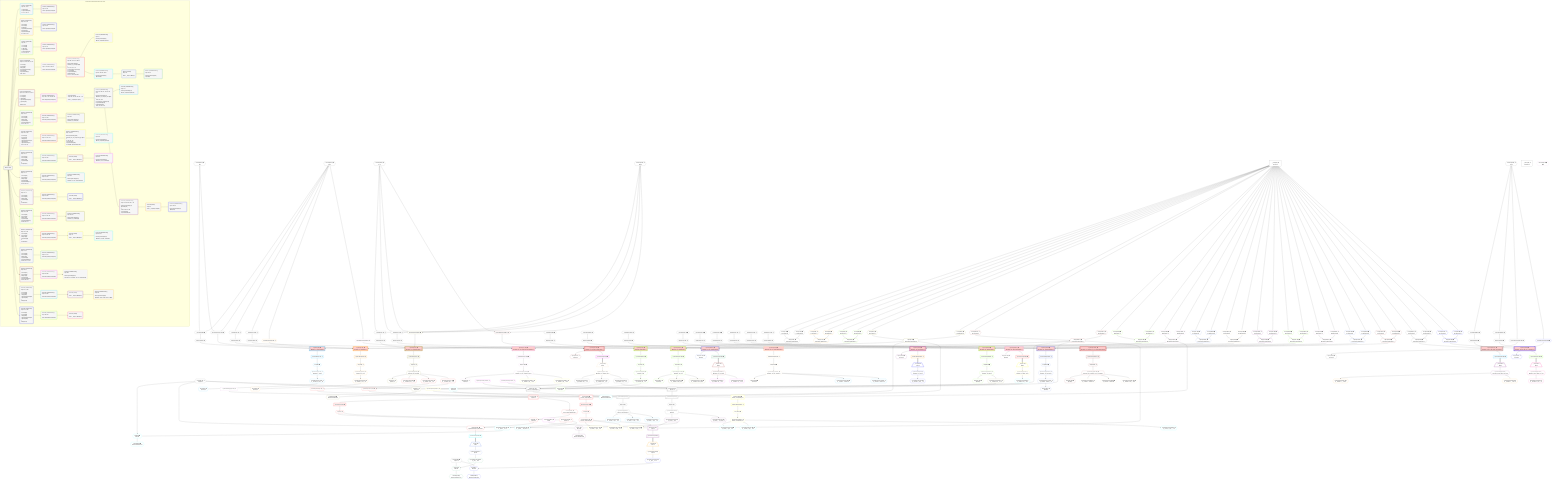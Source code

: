 %%{init: {'themeVariables': { 'fontSize': '12px'}}}%%
graph TD
    classDef path fill:#eee,stroke:#000,color:#000
    classDef plan fill:#fff,stroke-width:1px,color:#000
    classDef itemplan fill:#fff,stroke-width:2px,color:#000
    classDef unbatchedplan fill:#dff,stroke-width:1px,color:#000
    classDef sideeffectplan fill:#fcc,stroke-width:2px,color:#000
    classDef bucket fill:#f6f6f6,color:#000,stroke-width:2px,text-align:left


    %% plan dependencies
    __InputObject6{{"__InputObject[6∈0] ➊"}}:::plan
    Constant321{{"Constant[321∈0] ➊<br />ᐸ10ᐳ"}}:::plan
    Constant322{{"Constant[322∈0] ➊<br />ᐸ5ᐳ"}}:::plan
    Constant321 & Constant322 --> __InputObject6
    __InputObject47{{"__InputObject[47∈0] ➊"}}:::plan
    Constant323{{"Constant[323∈0] ➊<br />ᐸ1ᐳ"}}:::plan
    Constant324{{"Constant[324∈0] ➊<br />ᐸ'test'ᐳ"}}:::plan
    Constant323 & Constant324 --> __InputObject47
    __InputObject102{{"__InputObject[102∈0] ➊"}}:::plan
    Constant323 & Constant324 --> __InputObject102
    Object13{{"Object[13∈0] ➊<br />ᐸ{pgSettings,withPgClient}ᐳ"}}:::plan
    Access11{{"Access[11∈0] ➊<br />ᐸ2.pgSettingsᐳ"}}:::plan
    Access12{{"Access[12∈0] ➊<br />ᐸ2.withPgClientᐳ"}}:::plan
    Access11 & Access12 --> Object13
    PgFromExpression14{{"PgFromExpression[14∈0] ➊"}}:::plan
    Constant321 & Constant322 --> PgFromExpression14
    __InputObject21{{"__InputObject[21∈0] ➊"}}:::plan
    Constant321 --> __InputObject21
    __InputObject168{{"__InputObject[168∈0] ➊"}}:::plan
    Constant321 --> __InputObject168
    __InputObject288{{"__InputObject[288∈0] ➊"}}:::plan
    Constant325{{"Constant[325∈0] ➊<br />ᐸ20ᐳ"}}:::plan
    Constant325 --> __InputObject288
    __InputObject303{{"__InputObject[303∈0] ➊"}}:::plan
    Constant325 --> __InputObject303
    __Value2["__Value[2∈0] ➊<br />ᐸcontextᐳ"]:::plan
    __Value2 --> Access11
    __Value2 --> Access12
    ApplyInput20{{"ApplyInput[20∈0] ➊"}}:::plan
    __InputObject6 --> ApplyInput20
    ApplyInput34{{"ApplyInput[34∈0] ➊"}}:::plan
    __InputObject21 --> ApplyInput34
    __InputObject35{{"__InputObject[35∈0] ➊"}}:::plan
    ApplyInput46{{"ApplyInput[46∈0] ➊"}}:::plan
    __InputObject35 --> ApplyInput46
    ApplyInput60{{"ApplyInput[60∈0] ➊"}}:::plan
    __InputObject47 --> ApplyInput60
    ApplyInput111{{"ApplyInput[111∈0] ➊"}}:::plan
    __InputObject102 --> ApplyInput111
    __InputObject156{{"__InputObject[156∈0] ➊"}}:::plan
    ApplyInput165{{"ApplyInput[165∈0] ➊"}}:::plan
    __InputObject156 --> ApplyInput165
    ApplyInput180{{"ApplyInput[180∈0] ➊"}}:::plan
    __InputObject168 --> ApplyInput180
    __InputObject194{{"__InputObject[194∈0] ➊"}}:::plan
    ApplyInput201{{"ApplyInput[201∈0] ➊"}}:::plan
    __InputObject194 --> ApplyInput201
    __InputObject207{{"__InputObject[207∈0] ➊"}}:::plan
    ApplyInput217{{"ApplyInput[217∈0] ➊"}}:::plan
    __InputObject207 --> ApplyInput217
    __InputObject220{{"__InputObject[220∈0] ➊"}}:::plan
    ApplyInput227{{"ApplyInput[227∈0] ➊"}}:::plan
    __InputObject220 --> ApplyInput227
    __InputObject232{{"__InputObject[232∈0] ➊"}}:::plan
    ApplyInput242{{"ApplyInput[242∈0] ➊"}}:::plan
    __InputObject232 --> ApplyInput242
    __InputObject247{{"__InputObject[247∈0] ➊"}}:::plan
    ApplyInput254{{"ApplyInput[254∈0] ➊"}}:::plan
    __InputObject247 --> ApplyInput254
    __InputObject262{{"__InputObject[262∈0] ➊"}}:::plan
    ApplyInput273{{"ApplyInput[273∈0] ➊"}}:::plan
    __InputObject262 --> ApplyInput273
    __InputObject274{{"__InputObject[274∈0] ➊"}}:::plan
    ApplyInput284{{"ApplyInput[284∈0] ➊"}}:::plan
    __InputObject274 --> ApplyInput284
    ApplyInput297{{"ApplyInput[297∈0] ➊"}}:::plan
    __InputObject288 --> ApplyInput297
    ApplyInput312{{"ApplyInput[312∈0] ➊"}}:::plan
    __InputObject303 --> ApplyInput312
    __Value4["__Value[4∈0] ➊<br />ᐸrootValueᐳ"]:::plan
    Constant81{{"Constant[81∈0] ➊<br />ᐸ'people'ᐳ"}}:::plan
    Constant98{{"Constant[98∈0] ➊<br />ᐸ'posts'ᐳ"}}:::plan
    PgSelect10[["PgSelect[10∈1] ➊<br />ᐸmutation_in_inout(mutation)ᐳ"]]:::sideeffectplan
    Object13 & PgFromExpression14 & ApplyInput20 --> PgSelect10
    First15{{"First[15∈1] ➊"}}:::plan
    PgSelectRows16[["PgSelectRows[16∈1] ➊"]]:::plan
    PgSelectRows16 --> First15
    PgSelect10 --> PgSelectRows16
    PgSelectSingle17{{"PgSelectSingle[17∈1] ➊<br />ᐸmutation_in_inoutᐳ"}}:::plan
    First15 --> PgSelectSingle17
    PgClassExpression18{{"PgClassExpression[18∈1] ➊<br />ᐸ__mutation_in_inout__.vᐳ"}}:::plan
    PgSelectSingle17 --> PgClassExpression18
    Object19{{"Object[19∈1] ➊<br />ᐸ{result}ᐳ"}}:::plan
    PgClassExpression18 --> Object19
    PgSelect24[["PgSelect[24∈3] ➊<br />ᐸmutation_in_out(mutation)ᐳ"]]:::sideeffectplan
    Object27{{"Object[27∈3] ➊<br />ᐸ{pgSettings,withPgClient}ᐳ"}}:::plan
    PgFromExpression28{{"PgFromExpression[28∈3] ➊"}}:::plan
    Object27 & PgFromExpression28 & ApplyInput34 --> PgSelect24
    Access25{{"Access[25∈3] ➊<br />ᐸ2.pgSettingsᐳ"}}:::plan
    Access26{{"Access[26∈3] ➊<br />ᐸ2.withPgClientᐳ"}}:::plan
    Access25 & Access26 --> Object27
    __Value2 --> Access25
    __Value2 --> Access26
    Constant321 --> PgFromExpression28
    First29{{"First[29∈3] ➊"}}:::plan
    PgSelectRows30[["PgSelectRows[30∈3] ➊"]]:::plan
    PgSelectRows30 --> First29
    PgSelect24 --> PgSelectRows30
    PgSelectSingle31{{"PgSelectSingle[31∈3] ➊<br />ᐸmutation_in_outᐳ"}}:::plan
    First29 --> PgSelectSingle31
    PgClassExpression32{{"PgClassExpression[32∈3] ➊<br />ᐸ__mutation_in_out__.vᐳ"}}:::plan
    PgSelectSingle31 --> PgClassExpression32
    Object33{{"Object[33∈3] ➊<br />ᐸ{result}ᐳ"}}:::plan
    PgClassExpression32 --> Object33
    PgSelect37[["PgSelect[37∈5] ➊<br />ᐸmutation_out(mutation)ᐳ"]]:::sideeffectplan
    Object40{{"Object[40∈5] ➊<br />ᐸ{pgSettings,withPgClient}ᐳ"}}:::plan
    Object40 & ApplyInput46 --> PgSelect37
    Access38{{"Access[38∈5] ➊<br />ᐸ2.pgSettingsᐳ"}}:::plan
    Access39{{"Access[39∈5] ➊<br />ᐸ2.withPgClientᐳ"}}:::plan
    Access38 & Access39 --> Object40
    __Value2 --> Access38
    __Value2 --> Access39
    First41{{"First[41∈5] ➊"}}:::plan
    PgSelectRows42[["PgSelectRows[42∈5] ➊"]]:::plan
    PgSelectRows42 --> First41
    PgSelect37 --> PgSelectRows42
    PgSelectSingle43{{"PgSelectSingle[43∈5] ➊<br />ᐸmutation_outᐳ"}}:::plan
    First41 --> PgSelectSingle43
    PgClassExpression44{{"PgClassExpression[44∈5] ➊<br />ᐸ__mutation_out__.vᐳ"}}:::plan
    PgSelectSingle43 --> PgClassExpression44
    Object45{{"Object[45∈5] ➊<br />ᐸ{result}ᐳ"}}:::plan
    PgClassExpression44 --> Object45
    PgSelect51[["PgSelect[51∈7] ➊<br />ᐸmutation_out_complex(mutation)ᐳ"]]:::sideeffectplan
    Object54{{"Object[54∈7] ➊<br />ᐸ{pgSettings,withPgClient}ᐳ"}}:::plan
    PgFromExpression55{{"PgFromExpression[55∈7] ➊"}}:::plan
    Object54 & PgFromExpression55 & ApplyInput60 --> PgSelect51
    Access52{{"Access[52∈7] ➊<br />ᐸ2.pgSettingsᐳ"}}:::plan
    Access53{{"Access[53∈7] ➊<br />ᐸ2.withPgClientᐳ"}}:::plan
    Access52 & Access53 --> Object54
    Constant323 & Constant324 --> PgFromExpression55
    __Value2 --> Access52
    __Value2 --> Access53
    First56{{"First[56∈7] ➊"}}:::plan
    PgSelectRows57[["PgSelectRows[57∈7] ➊"]]:::plan
    PgSelectRows57 --> First56
    PgSelect51 --> PgSelectRows57
    PgSelectSingle58{{"PgSelectSingle[58∈7] ➊<br />ᐸmutation_out_complexᐳ"}}:::plan
    First56 --> PgSelectSingle58
    Object59{{"Object[59∈7] ➊<br />ᐸ{result}ᐳ"}}:::plan
    PgSelectSingle58 --> Object59
    Connection92{{"Connection[92∈8] ➊<br />ᐸ88ᐳ"}}:::plan
    PgSelectInlineApply317["PgSelectInlineApply[317∈8] ➊"]:::plan
    PgSelect75[["PgSelect[75∈9] ➊<br />ᐸpersonᐳ"]]:::plan
    PgFromExpression77{{"PgFromExpression[77∈9] ➊"}}:::plan
    Object54 & PgFromExpression77 & PgSelectInlineApply317 --> PgSelect75
    PgSelect63[["PgSelect[63∈9] ➊<br />ᐸfrmcdc_compoundTypeᐳ"]]:::plan
    PgFromExpression67{{"PgFromExpression[67∈9] ➊"}}:::plan
    Object54 & PgFromExpression67 --> PgSelect63
    List319{{"List[319∈9] ➊<br />ᐸ318,78ᐳ"}}:::plan
    Access318{{"Access[318∈9] ➊<br />ᐸ75.m.subqueryDetailsFor94ᐳ"}}:::plan
    First78{{"First[78∈9] ➊"}}:::plan
    Access318 & First78 --> List319
    PgClassExpression61{{"PgClassExpression[61∈9] ➊<br />ᐸ__mutation...plex__.”x”ᐳ"}}:::plan
    PgSelectSingle58 --> PgClassExpression61
    PgClassExpression62{{"PgClassExpression[62∈9] ➊<br />ᐸ__mutation...plex__.”y”ᐳ"}}:::plan
    PgSelectSingle58 --> PgClassExpression62
    PgClassExpression62 --> PgFromExpression67
    First68{{"First[68∈9] ➊"}}:::plan
    PgSelectRows69[["PgSelectRows[69∈9] ➊"]]:::plan
    PgSelectRows69 --> First68
    PgSelect63 --> PgSelectRows69
    PgSelectSingle70{{"PgSelectSingle[70∈9] ➊<br />ᐸfrmcdc_compoundTypeᐳ"}}:::plan
    First68 --> PgSelectSingle70
    PgClassExpression74{{"PgClassExpression[74∈9] ➊<br />ᐸ__mutation...plex__.”z”ᐳ"}}:::plan
    PgSelectSingle58 --> PgClassExpression74
    PgClassExpression74 --> PgFromExpression77
    PgSelectRows79[["PgSelectRows[79∈9] ➊"]]:::plan
    PgSelectRows79 --> First78
    PgSelect75 --> PgSelectRows79
    PgSelectSingle80{{"PgSelectSingle[80∈9] ➊<br />ᐸpersonᐳ"}}:::plan
    First78 --> PgSelectSingle80
    PgSelect75 --> Access318
    Lambda320{{"Lambda[320∈9] ➊<br />ᐸpgInlineViaSubqueryTransformᐳ"}}:::plan
    List319 --> Lambda320
    PgClassExpression71{{"PgClassExpression[71∈10] ➊<br />ᐸ__frmcdc_c...type__.”a”ᐳ"}}:::plan
    PgSelectSingle70 --> PgClassExpression71
    PgClassExpression72{{"PgClassExpression[72∈10] ➊<br />ᐸ__frmcdc_c...type__.”b”ᐳ"}}:::plan
    PgSelectSingle70 --> PgClassExpression72
    PgClassExpression73{{"PgClassExpression[73∈10] ➊<br />ᐸ__frmcdc_c...type__.”c”ᐳ"}}:::plan
    PgSelectSingle70 --> PgClassExpression73
    List83{{"List[83∈11] ➊<br />ᐸ81,82ᐳ"}}:::plan
    PgClassExpression82{{"PgClassExpression[82∈11] ➊<br />ᐸ__person__.”id”ᐳ"}}:::plan
    Constant81 & PgClassExpression82 --> List83
    PgSelectSingle80 --> PgClassExpression82
    Lambda84{{"Lambda[84∈11] ➊<br />ᐸbase64JSONEncodeᐳ"}}:::plan
    List83 --> Lambda84
    PgClassExpression85{{"PgClassExpression[85∈11] ➊<br />ᐸ__person__...full_name”ᐳ"}}:::plan
    PgSelectSingle80 --> PgClassExpression85
    PgSelectRows95[["PgSelectRows[95∈11] ➊"]]:::plan
    Lambda320 --> PgSelectRows95
    __Item96[/"__Item[96∈12]<br />ᐸ95ᐳ"\]:::itemplan
    PgSelectRows95 ==> __Item96
    PgSelectSingle97{{"PgSelectSingle[97∈12]<br />ᐸpostᐳ"}}:::plan
    __Item96 --> PgSelectSingle97
    List100{{"List[100∈13]<br />ᐸ98,99ᐳ"}}:::plan
    PgClassExpression99{{"PgClassExpression[99∈13]<br />ᐸ__post__.”id”ᐳ"}}:::plan
    Constant98 & PgClassExpression99 --> List100
    PgSelectSingle97 --> PgClassExpression99
    Lambda101{{"Lambda[101∈13]<br />ᐸbase64JSONEncodeᐳ"}}:::plan
    List100 --> Lambda101
    PgSelect105[["PgSelect[105∈14] ➊<br />ᐸmutation_out_complex_setof(mutation)ᐳ"]]:::sideeffectplan
    Object108{{"Object[108∈14] ➊<br />ᐸ{pgSettings,withPgClient}ᐳ"}}:::plan
    PgFromExpression109{{"PgFromExpression[109∈14] ➊"}}:::plan
    Object108 & PgFromExpression109 & ApplyInput111 --> PgSelect105
    Access106{{"Access[106∈14] ➊<br />ᐸ2.pgSettingsᐳ"}}:::plan
    Access107{{"Access[107∈14] ➊<br />ᐸ2.withPgClientᐳ"}}:::plan
    Access106 & Access107 --> Object108
    Constant323 & Constant324 --> PgFromExpression109
    __Value2 --> Access106
    __Value2 --> Access107
    Object110{{"Object[110∈14] ➊<br />ᐸ{result}ᐳ"}}:::plan
    PgSelect105 --> Object110
    Connection146{{"Connection[146∈15] ➊<br />ᐸ142ᐳ"}}:::plan
    PgSelectRows112[["PgSelectRows[112∈15] ➊"]]:::plan
    PgSelect105 --> PgSelectRows112
    PgFromExpression121{{"PgFromExpression[121∈15] ➊"}}:::plan
    PgFromExpression131{{"PgFromExpression[131∈15] ➊"}}:::plan
    __Item113[/"__Item[113∈16]<br />ᐸ112ᐳ"\]:::itemplan
    PgSelectRows112 ==> __Item113
    PgSelectSingle114{{"PgSelectSingle[114∈16]<br />ᐸmutation_out_complex_setofᐳ"}}:::plan
    __Item113 --> PgSelectSingle114
    PgSelect117[["PgSelect[117∈17]<br />ᐸfrmcdc_compoundTypeᐳ"]]:::plan
    PgClassExpression116{{"PgClassExpression[116∈17]<br />ᐸ__mutation...etof__.”y”ᐳ"}}:::plan
    Object108 & PgClassExpression116 & PgFromExpression121 --> PgSelect117
    PgSelect129[["PgSelect[129∈17]<br />ᐸpersonᐳ"]]:::plan
    PgClassExpression128{{"PgClassExpression[128∈17]<br />ᐸ__mutation...etof__.”z”ᐳ"}}:::plan
    Object108 & PgClassExpression128 & PgFromExpression131 --> PgSelect129
    PgClassExpression115{{"PgClassExpression[115∈17]<br />ᐸ__mutation...etof__.”x”ᐳ"}}:::plan
    PgSelectSingle114 --> PgClassExpression115
    PgSelectSingle114 --> PgClassExpression116
    First122{{"First[122∈17]"}}:::plan
    PgSelectRows123[["PgSelectRows[123∈17]"]]:::plan
    PgSelectRows123 --> First122
    PgSelect117 --> PgSelectRows123
    PgSelectSingle124{{"PgSelectSingle[124∈17]<br />ᐸfrmcdc_compoundTypeᐳ"}}:::plan
    First122 --> PgSelectSingle124
    PgSelectSingle114 --> PgClassExpression128
    First132{{"First[132∈17]"}}:::plan
    PgSelectRows133[["PgSelectRows[133∈17]"]]:::plan
    PgSelectRows133 --> First132
    PgSelect129 --> PgSelectRows133
    PgSelectSingle134{{"PgSelectSingle[134∈17]<br />ᐸpersonᐳ"}}:::plan
    First132 --> PgSelectSingle134
    PgClassExpression125{{"PgClassExpression[125∈18]<br />ᐸ__frmcdc_c...type__.”a”ᐳ"}}:::plan
    PgSelectSingle124 --> PgClassExpression125
    PgClassExpression126{{"PgClassExpression[126∈18]<br />ᐸ__frmcdc_c...type__.”b”ᐳ"}}:::plan
    PgSelectSingle124 --> PgClassExpression126
    PgClassExpression127{{"PgClassExpression[127∈18]<br />ᐸ__frmcdc_c...type__.”c”ᐳ"}}:::plan
    PgSelectSingle124 --> PgClassExpression127
    PgSelect148[["PgSelect[148∈19]<br />ᐸpostᐳ"]]:::plan
    PgClassExpression136{{"PgClassExpression[136∈19]<br />ᐸ__person__.”id”ᐳ"}}:::plan
    Object108 & PgClassExpression136 & Connection146 --> PgSelect148
    List137{{"List[137∈19]<br />ᐸ81,136ᐳ"}}:::plan
    Constant81 & PgClassExpression136 --> List137
    PgSelectSingle134 --> PgClassExpression136
    Lambda138{{"Lambda[138∈19]<br />ᐸbase64JSONEncodeᐳ"}}:::plan
    List137 --> Lambda138
    PgClassExpression139{{"PgClassExpression[139∈19]<br />ᐸ__person__...full_name”ᐳ"}}:::plan
    PgSelectSingle134 --> PgClassExpression139
    PgSelectRows149[["PgSelectRows[149∈19]"]]:::plan
    PgSelect148 --> PgSelectRows149
    __Item150[/"__Item[150∈20]<br />ᐸ149ᐳ"\]:::itemplan
    PgSelectRows149 ==> __Item150
    PgSelectSingle151{{"PgSelectSingle[151∈20]<br />ᐸpostᐳ"}}:::plan
    __Item150 --> PgSelectSingle151
    List154{{"List[154∈21]<br />ᐸ98,153ᐳ"}}:::plan
    PgClassExpression153{{"PgClassExpression[153∈21]<br />ᐸ__post__.”id”ᐳ"}}:::plan
    Constant98 & PgClassExpression153 --> List154
    PgSelectSingle151 --> PgClassExpression153
    Lambda155{{"Lambda[155∈21]<br />ᐸbase64JSONEncodeᐳ"}}:::plan
    List154 --> Lambda155
    PgSelect157[["PgSelect[157∈22] ➊<br />ᐸmutation_out_out(mutation)ᐳ"]]:::sideeffectplan
    Object160{{"Object[160∈22] ➊<br />ᐸ{pgSettings,withPgClient}ᐳ"}}:::plan
    Object160 & ApplyInput165 --> PgSelect157
    Access158{{"Access[158∈22] ➊<br />ᐸ2.pgSettingsᐳ"}}:::plan
    Access159{{"Access[159∈22] ➊<br />ᐸ2.withPgClientᐳ"}}:::plan
    Access158 & Access159 --> Object160
    __Value2 --> Access158
    __Value2 --> Access159
    First161{{"First[161∈22] ➊"}}:::plan
    PgSelectRows162[["PgSelectRows[162∈22] ➊"]]:::plan
    PgSelectRows162 --> First161
    PgSelect157 --> PgSelectRows162
    PgSelectSingle163{{"PgSelectSingle[163∈22] ➊<br />ᐸmutation_out_outᐳ"}}:::plan
    First161 --> PgSelectSingle163
    Object164{{"Object[164∈22] ➊<br />ᐸ{result}ᐳ"}}:::plan
    PgSelectSingle163 --> Object164
    PgClassExpression166{{"PgClassExpression[166∈24] ➊<br />ᐸ__mutation...first_out”ᐳ"}}:::plan
    PgSelectSingle163 --> PgClassExpression166
    PgClassExpression167{{"PgClassExpression[167∈24] ➊<br />ᐸ__mutation...econd_out”ᐳ"}}:::plan
    PgSelectSingle163 --> PgClassExpression167
    PgSelect171[["PgSelect[171∈25] ➊<br />ᐸmutation_out_out_compound_type(mutation)ᐳ"]]:::sideeffectplan
    Object174{{"Object[174∈25] ➊<br />ᐸ{pgSettings,withPgClient}ᐳ"}}:::plan
    PgFromExpression175{{"PgFromExpression[175∈25] ➊"}}:::plan
    Object174 & PgFromExpression175 & ApplyInput180 --> PgSelect171
    Access172{{"Access[172∈25] ➊<br />ᐸ2.pgSettingsᐳ"}}:::plan
    Access173{{"Access[173∈25] ➊<br />ᐸ2.withPgClientᐳ"}}:::plan
    Access172 & Access173 --> Object174
    __Value2 --> Access172
    __Value2 --> Access173
    Constant321 --> PgFromExpression175
    First176{{"First[176∈25] ➊"}}:::plan
    PgSelectRows177[["PgSelectRows[177∈25] ➊"]]:::plan
    PgSelectRows177 --> First176
    PgSelect171 --> PgSelectRows177
    PgSelectSingle178{{"PgSelectSingle[178∈25] ➊<br />ᐸmutation_out_out_compound_typeᐳ"}}:::plan
    First176 --> PgSelectSingle178
    Object179{{"Object[179∈25] ➊<br />ᐸ{result}ᐳ"}}:::plan
    PgSelectSingle178 --> Object179
    PgSelect183[["PgSelect[183∈27] ➊<br />ᐸfrmcdc_compoundTypeᐳ"]]:::plan
    PgFromExpression187{{"PgFromExpression[187∈27] ➊"}}:::plan
    Object174 & PgFromExpression187 --> PgSelect183
    PgClassExpression181{{"PgClassExpression[181∈27] ➊<br />ᐸ__mutation...ype__.”o1”ᐳ"}}:::plan
    PgSelectSingle178 --> PgClassExpression181
    PgClassExpression182{{"PgClassExpression[182∈27] ➊<br />ᐸ__mutation...ype__.”o2”ᐳ"}}:::plan
    PgSelectSingle178 --> PgClassExpression182
    PgClassExpression182 --> PgFromExpression187
    First188{{"First[188∈27] ➊"}}:::plan
    PgSelectRows189[["PgSelectRows[189∈27] ➊"]]:::plan
    PgSelectRows189 --> First188
    PgSelect183 --> PgSelectRows189
    PgSelectSingle190{{"PgSelectSingle[190∈27] ➊<br />ᐸfrmcdc_compoundTypeᐳ"}}:::plan
    First188 --> PgSelectSingle190
    PgClassExpression191{{"PgClassExpression[191∈28] ➊<br />ᐸ__frmcdc_c...type__.”a”ᐳ"}}:::plan
    PgSelectSingle190 --> PgClassExpression191
    PgClassExpression192{{"PgClassExpression[192∈28] ➊<br />ᐸ__frmcdc_c...type__.”b”ᐳ"}}:::plan
    PgSelectSingle190 --> PgClassExpression192
    PgClassExpression193{{"PgClassExpression[193∈28] ➊<br />ᐸ__frmcdc_c...type__.”c”ᐳ"}}:::plan
    PgSelectSingle190 --> PgClassExpression193
    PgSelect196[["PgSelect[196∈29] ➊<br />ᐸmutation_out_out_setof(mutation)ᐳ"]]:::sideeffectplan
    Object199{{"Object[199∈29] ➊<br />ᐸ{pgSettings,withPgClient}ᐳ"}}:::plan
    Object199 & ApplyInput201 --> PgSelect196
    Access197{{"Access[197∈29] ➊<br />ᐸ2.pgSettingsᐳ"}}:::plan
    Access198{{"Access[198∈29] ➊<br />ᐸ2.withPgClientᐳ"}}:::plan
    Access197 & Access198 --> Object199
    __Value2 --> Access197
    __Value2 --> Access198
    Object200{{"Object[200∈29] ➊<br />ᐸ{result}ᐳ"}}:::plan
    PgSelect196 --> Object200
    PgSelectRows202[["PgSelectRows[202∈30] ➊"]]:::plan
    PgSelect196 --> PgSelectRows202
    __Item203[/"__Item[203∈31]<br />ᐸ202ᐳ"\]:::itemplan
    PgSelectRows202 ==> __Item203
    PgSelectSingle204{{"PgSelectSingle[204∈31]<br />ᐸmutation_out_out_setofᐳ"}}:::plan
    __Item203 --> PgSelectSingle204
    PgClassExpression205{{"PgClassExpression[205∈32]<br />ᐸ__mutation...tof__.”o1”ᐳ"}}:::plan
    PgSelectSingle204 --> PgClassExpression205
    PgClassExpression206{{"PgClassExpression[206∈32]<br />ᐸ__mutation...tof__.”o2”ᐳ"}}:::plan
    PgSelectSingle204 --> PgClassExpression206
    PgSelect209[["PgSelect[209∈33] ➊<br />ᐸmutation_out_out_unnamed(mutation)ᐳ"]]:::sideeffectplan
    Object212{{"Object[212∈33] ➊<br />ᐸ{pgSettings,withPgClient}ᐳ"}}:::plan
    Object212 & ApplyInput217 --> PgSelect209
    Access210{{"Access[210∈33] ➊<br />ᐸ2.pgSettingsᐳ"}}:::plan
    Access211{{"Access[211∈33] ➊<br />ᐸ2.withPgClientᐳ"}}:::plan
    Access210 & Access211 --> Object212
    __Value2 --> Access210
    __Value2 --> Access211
    First213{{"First[213∈33] ➊"}}:::plan
    PgSelectRows214[["PgSelectRows[214∈33] ➊"]]:::plan
    PgSelectRows214 --> First213
    PgSelect209 --> PgSelectRows214
    PgSelectSingle215{{"PgSelectSingle[215∈33] ➊<br />ᐸmutation_out_out_unnamedᐳ"}}:::plan
    First213 --> PgSelectSingle215
    Object216{{"Object[216∈33] ➊<br />ᐸ{result}ᐳ"}}:::plan
    PgSelectSingle215 --> Object216
    PgClassExpression218{{"PgClassExpression[218∈35] ➊<br />ᐸ__mutation....”column1”ᐳ"}}:::plan
    PgSelectSingle215 --> PgClassExpression218
    PgClassExpression219{{"PgClassExpression[219∈35] ➊<br />ᐸ__mutation....”column2”ᐳ"}}:::plan
    PgSelectSingle215 --> PgClassExpression219
    PgSelect222[["PgSelect[222∈36] ➊<br />ᐸmutation_out_setof(mutation)ᐳ"]]:::sideeffectplan
    Object225{{"Object[225∈36] ➊<br />ᐸ{pgSettings,withPgClient}ᐳ"}}:::plan
    Object225 & ApplyInput227 --> PgSelect222
    Access223{{"Access[223∈36] ➊<br />ᐸ2.pgSettingsᐳ"}}:::plan
    Access224{{"Access[224∈36] ➊<br />ᐸ2.withPgClientᐳ"}}:::plan
    Access223 & Access224 --> Object225
    __Value2 --> Access223
    __Value2 --> Access224
    Object226{{"Object[226∈36] ➊<br />ᐸ{result}ᐳ"}}:::plan
    PgSelect222 --> Object226
    PgSelectRows228[["PgSelectRows[228∈37] ➊"]]:::plan
    PgSelect222 --> PgSelectRows228
    __Item229[/"__Item[229∈38]<br />ᐸ228ᐳ"\]:::itemplan
    PgSelectRows228 ==> __Item229
    PgSelectSingle230{{"PgSelectSingle[230∈38]<br />ᐸmutation_out_setofᐳ"}}:::plan
    __Item229 --> PgSelectSingle230
    PgClassExpression231{{"PgClassExpression[231∈38]<br />ᐸ__mutation..._setof__.vᐳ"}}:::plan
    PgSelectSingle230 --> PgClassExpression231
    PgSelect234[["PgSelect[234∈39] ➊<br />ᐸmutation_out_table(mutation)ᐳ"]]:::sideeffectplan
    Object237{{"Object[237∈39] ➊<br />ᐸ{pgSettings,withPgClient}ᐳ"}}:::plan
    Object237 & ApplyInput242 --> PgSelect234
    Access235{{"Access[235∈39] ➊<br />ᐸ2.pgSettingsᐳ"}}:::plan
    Access236{{"Access[236∈39] ➊<br />ᐸ2.withPgClientᐳ"}}:::plan
    Access235 & Access236 --> Object237
    __Value2 --> Access235
    __Value2 --> Access236
    First238{{"First[238∈39] ➊"}}:::plan
    PgSelectRows239[["PgSelectRows[239∈39] ➊"]]:::plan
    PgSelectRows239 --> First238
    PgSelect234 --> PgSelectRows239
    PgSelectSingle240{{"PgSelectSingle[240∈39] ➊<br />ᐸmutation_out_tableᐳ"}}:::plan
    First238 --> PgSelectSingle240
    Object241{{"Object[241∈39] ➊<br />ᐸ{result}ᐳ"}}:::plan
    PgSelectSingle240 --> Object241
    List245{{"List[245∈41] ➊<br />ᐸ81,244ᐳ"}}:::plan
    PgClassExpression244{{"PgClassExpression[244∈41] ➊<br />ᐸ__mutation...ble__.”id”ᐳ"}}:::plan
    Constant81 & PgClassExpression244 --> List245
    PgSelectSingle240 --> PgClassExpression244
    Lambda246{{"Lambda[246∈41] ➊<br />ᐸbase64JSONEncodeᐳ"}}:::plan
    List245 --> Lambda246
    PgSelect249[["PgSelect[249∈42] ➊<br />ᐸmutation_out_table_setof(mutation)ᐳ"]]:::sideeffectplan
    Object252{{"Object[252∈42] ➊<br />ᐸ{pgSettings,withPgClient}ᐳ"}}:::plan
    Object252 & ApplyInput254 --> PgSelect249
    Access250{{"Access[250∈42] ➊<br />ᐸ2.pgSettingsᐳ"}}:::plan
    Access251{{"Access[251∈42] ➊<br />ᐸ2.withPgClientᐳ"}}:::plan
    Access250 & Access251 --> Object252
    __Value2 --> Access250
    __Value2 --> Access251
    Object253{{"Object[253∈42] ➊<br />ᐸ{result}ᐳ"}}:::plan
    PgSelect249 --> Object253
    PgSelectRows255[["PgSelectRows[255∈43] ➊"]]:::plan
    PgSelect249 --> PgSelectRows255
    __Item256[/"__Item[256∈44]<br />ᐸ255ᐳ"\]:::itemplan
    PgSelectRows255 ==> __Item256
    PgSelectSingle257{{"PgSelectSingle[257∈44]<br />ᐸmutation_out_table_setofᐳ"}}:::plan
    __Item256 --> PgSelectSingle257
    List260{{"List[260∈45]<br />ᐸ81,259ᐳ"}}:::plan
    PgClassExpression259{{"PgClassExpression[259∈45]<br />ᐸ__mutation...tof__.”id”ᐳ"}}:::plan
    Constant81 & PgClassExpression259 --> List260
    PgSelectSingle257 --> PgClassExpression259
    Lambda261{{"Lambda[261∈45]<br />ᐸbase64JSONEncodeᐳ"}}:::plan
    List260 --> Lambda261
    PgSelect264[["PgSelect[264∈46] ➊<br />ᐸmutation_out_unnamed(mutation)ᐳ"]]:::sideeffectplan
    Object267{{"Object[267∈46] ➊<br />ᐸ{pgSettings,withPgClient}ᐳ"}}:::plan
    Object267 & ApplyInput273 --> PgSelect264
    Access265{{"Access[265∈46] ➊<br />ᐸ2.pgSettingsᐳ"}}:::plan
    Access266{{"Access[266∈46] ➊<br />ᐸ2.withPgClientᐳ"}}:::plan
    Access265 & Access266 --> Object267
    __Value2 --> Access265
    __Value2 --> Access266
    First268{{"First[268∈46] ➊"}}:::plan
    PgSelectRows269[["PgSelectRows[269∈46] ➊"]]:::plan
    PgSelectRows269 --> First268
    PgSelect264 --> PgSelectRows269
    PgSelectSingle270{{"PgSelectSingle[270∈46] ➊<br />ᐸmutation_out_unnamedᐳ"}}:::plan
    First268 --> PgSelectSingle270
    PgClassExpression271{{"PgClassExpression[271∈46] ➊<br />ᐸ__mutation...nnamed__.vᐳ"}}:::plan
    PgSelectSingle270 --> PgClassExpression271
    Object272{{"Object[272∈46] ➊<br />ᐸ{result}ᐳ"}}:::plan
    PgClassExpression271 --> Object272
    PgSelect276[["PgSelect[276∈48] ➊<br />ᐸmutation_out_unnamed_out_out_unnamed(mutation)ᐳ"]]:::sideeffectplan
    Object279{{"Object[279∈48] ➊<br />ᐸ{pgSettings,withPgClient}ᐳ"}}:::plan
    Object279 & ApplyInput284 --> PgSelect276
    Access277{{"Access[277∈48] ➊<br />ᐸ2.pgSettingsᐳ"}}:::plan
    Access278{{"Access[278∈48] ➊<br />ᐸ2.withPgClientᐳ"}}:::plan
    Access277 & Access278 --> Object279
    __Value2 --> Access277
    __Value2 --> Access278
    First280{{"First[280∈48] ➊"}}:::plan
    PgSelectRows281[["PgSelectRows[281∈48] ➊"]]:::plan
    PgSelectRows281 --> First280
    PgSelect276 --> PgSelectRows281
    PgSelectSingle282{{"PgSelectSingle[282∈48] ➊<br />ᐸmutation_out_unnamed_out_out_unnamedᐳ"}}:::plan
    First280 --> PgSelectSingle282
    Object283{{"Object[283∈48] ➊<br />ᐸ{result}ᐳ"}}:::plan
    PgSelectSingle282 --> Object283
    PgClassExpression285{{"PgClassExpression[285∈50] ➊<br />ᐸ__mutation....”column1”ᐳ"}}:::plan
    PgSelectSingle282 --> PgClassExpression285
    PgClassExpression286{{"PgClassExpression[286∈50] ➊<br />ᐸ__mutation....”column3”ᐳ"}}:::plan
    PgSelectSingle282 --> PgClassExpression286
    PgClassExpression287{{"PgClassExpression[287∈50] ➊<br />ᐸ__mutation...med__.”o2”ᐳ"}}:::plan
    PgSelectSingle282 --> PgClassExpression287
    PgSelect291[["PgSelect[291∈51] ➊<br />ᐸmutation_returns_table_multi_col(mutation)ᐳ"]]:::sideeffectplan
    Object294{{"Object[294∈51] ➊<br />ᐸ{pgSettings,withPgClient}ᐳ"}}:::plan
    PgFromExpression295{{"PgFromExpression[295∈51] ➊"}}:::plan
    Object294 & PgFromExpression295 & ApplyInput297 --> PgSelect291
    Access292{{"Access[292∈51] ➊<br />ᐸ2.pgSettingsᐳ"}}:::plan
    Access293{{"Access[293∈51] ➊<br />ᐸ2.withPgClientᐳ"}}:::plan
    Access292 & Access293 --> Object294
    __Value2 --> Access292
    __Value2 --> Access293
    Constant325 --> PgFromExpression295
    Object296{{"Object[296∈51] ➊<br />ᐸ{result}ᐳ"}}:::plan
    PgSelect291 --> Object296
    PgSelectRows298[["PgSelectRows[298∈52] ➊"]]:::plan
    PgSelect291 --> PgSelectRows298
    __Item299[/"__Item[299∈53]<br />ᐸ298ᐳ"\]:::itemplan
    PgSelectRows298 ==> __Item299
    PgSelectSingle300{{"PgSelectSingle[300∈53]<br />ᐸmutation_returns_table_multi_colᐳ"}}:::plan
    __Item299 --> PgSelectSingle300
    PgClassExpression301{{"PgClassExpression[301∈54]<br />ᐸ__mutation...l__.”col1”ᐳ"}}:::plan
    PgSelectSingle300 --> PgClassExpression301
    PgClassExpression302{{"PgClassExpression[302∈54]<br />ᐸ__mutation...l__.”col2”ᐳ"}}:::plan
    PgSelectSingle300 --> PgClassExpression302
    PgSelect306[["PgSelect[306∈55] ➊<br />ᐸmutation_returns_table_one_col(mutation)ᐳ"]]:::sideeffectplan
    Object309{{"Object[309∈55] ➊<br />ᐸ{pgSettings,withPgClient}ᐳ"}}:::plan
    PgFromExpression310{{"PgFromExpression[310∈55] ➊"}}:::plan
    Object309 & PgFromExpression310 & ApplyInput312 --> PgSelect306
    Access307{{"Access[307∈55] ➊<br />ᐸ2.pgSettingsᐳ"}}:::plan
    Access308{{"Access[308∈55] ➊<br />ᐸ2.withPgClientᐳ"}}:::plan
    Access307 & Access308 --> Object309
    __Value2 --> Access307
    __Value2 --> Access308
    Constant325 --> PgFromExpression310
    Object311{{"Object[311∈55] ➊<br />ᐸ{result}ᐳ"}}:::plan
    PgSelect306 --> Object311
    PgSelectRows313[["PgSelectRows[313∈56] ➊"]]:::plan
    PgSelect306 --> PgSelectRows313
    __Item314[/"__Item[314∈57]<br />ᐸ313ᐳ"\]:::itemplan
    PgSelectRows313 ==> __Item314
    PgSelectSingle315{{"PgSelectSingle[315∈57]<br />ᐸmutation_returns_table_one_colᐳ"}}:::plan
    __Item314 --> PgSelectSingle315
    PgClassExpression316{{"PgClassExpression[316∈57]<br />ᐸ__mutation...ne_col__.vᐳ"}}:::plan
    PgSelectSingle315 --> PgClassExpression316

    %% define steps

    subgraph "Buckets for mutations/v4/mutation-return-types"
    Bucket0("Bucket 0 (root)"):::bucket
    classDef bucket0 stroke:#696969
    class Bucket0,__Value2,__Value4,__InputObject6,Access11,Access12,Object13,PgFromExpression14,ApplyInput20,__InputObject21,ApplyInput34,__InputObject35,ApplyInput46,__InputObject47,ApplyInput60,Constant81,Constant98,__InputObject102,ApplyInput111,__InputObject156,ApplyInput165,__InputObject168,ApplyInput180,__InputObject194,ApplyInput201,__InputObject207,ApplyInput217,__InputObject220,ApplyInput227,__InputObject232,ApplyInput242,__InputObject247,ApplyInput254,__InputObject262,ApplyInput273,__InputObject274,ApplyInput284,__InputObject288,ApplyInput297,__InputObject303,ApplyInput312,Constant321,Constant322,Constant323,Constant324,Constant325 bucket0
    Bucket1("Bucket 1 (mutationField)<br />Deps: 13, 14, 20<br /><br />1: PgSelect[10]<br />2: PgSelectRows[16]<br />ᐳ: 15, 17, 18, 19"):::bucket
    classDef bucket1 stroke:#00bfff
    class Bucket1,PgSelect10,First15,PgSelectRows16,PgSelectSingle17,PgClassExpression18,Object19 bucket1
    Bucket2("Bucket 2 (nullableBoundary)<br />Deps: 19, 18<br /><br />ROOT Object{1}ᐸ{result}ᐳ[19]"):::bucket
    classDef bucket2 stroke:#7f007f
    class Bucket2 bucket2
    Bucket3("Bucket 3 (mutationField)<br />Deps: 34, 2, 321<br /><br />1: Access[25]<br />2: Access[26]<br />3: Object[27]<br />4: PgFromExpression[28]<br />5: PgSelect[24]<br />6: PgSelectRows[30]<br />ᐳ: 29, 31, 32, 33"):::bucket
    classDef bucket3 stroke:#ffa500
    class Bucket3,PgSelect24,Access25,Access26,Object27,PgFromExpression28,First29,PgSelectRows30,PgSelectSingle31,PgClassExpression32,Object33 bucket3
    Bucket4("Bucket 4 (nullableBoundary)<br />Deps: 33, 32<br /><br />ROOT Object{3}ᐸ{result}ᐳ[33]"):::bucket
    classDef bucket4 stroke:#0000ff
    class Bucket4 bucket4
    Bucket5("Bucket 5 (mutationField)<br />Deps: 46, 2<br /><br />1: Access[38]<br />2: Access[39]<br />3: Object[40]<br />4: PgSelect[37]<br />5: PgSelectRows[42]<br />ᐳ: 41, 43, 44, 45"):::bucket
    classDef bucket5 stroke:#7fff00
    class Bucket5,PgSelect37,Access38,Access39,Object40,First41,PgSelectRows42,PgSelectSingle43,PgClassExpression44,Object45 bucket5
    Bucket6("Bucket 6 (nullableBoundary)<br />Deps: 45, 44<br /><br />ROOT Object{5}ᐸ{result}ᐳ[45]"):::bucket
    classDef bucket6 stroke:#ff1493
    class Bucket6 bucket6
    Bucket7("Bucket 7 (mutationField)<br />Deps: 60, 2, 323, 324, 7, 81, 98<br /><br />1: Access[52]<br />2: Access[53]<br />3: Object[54]<br />4: PgFromExpression[55]<br />5: PgSelect[51]<br />6: PgSelectRows[57]<br />ᐳ: 56, 58, 59"):::bucket
    classDef bucket7 stroke:#808000
    class Bucket7,PgSelect51,Access52,Access53,Object54,PgFromExpression55,First56,PgSelectRows57,PgSelectSingle58,Object59 bucket7
    Bucket8("Bucket 8 (nullableBoundary)<br />Deps: 7, 59, 58, 54, 81, 98<br /><br />ROOT Object{7}ᐸ{result}ᐳ[59]"):::bucket
    classDef bucket8 stroke:#dda0dd
    class Bucket8,Connection92,PgSelectInlineApply317 bucket8
    Bucket9("Bucket 9 (nullableBoundary)<br />Deps: 58, 54, 317, 81, 98, 92<br /><br />ROOT PgSelectSingle{7}ᐸmutation_out_complexᐳ[58]<br />1: <br />ᐳ: 61, 62, 74, 67, 77<br />2: PgSelect[63], PgSelect[75]<br />ᐳ: Access[318]<br />3: PgSelectRows[69], PgSelectRows[79]<br />ᐳ: 68, 70, 78, 80, 319, 320"):::bucket
    classDef bucket9 stroke:#ff0000
    class Bucket9,PgClassExpression61,PgClassExpression62,PgSelect63,PgFromExpression67,First68,PgSelectRows69,PgSelectSingle70,PgClassExpression74,PgSelect75,PgFromExpression77,First78,PgSelectRows79,PgSelectSingle80,Access318,List319,Lambda320 bucket9
    Bucket10("Bucket 10 (nullableBoundary)<br />Deps: 70<br /><br />ROOT PgSelectSingle{9}ᐸfrmcdc_compoundTypeᐳ[70]"):::bucket
    classDef bucket10 stroke:#ffff00
    class Bucket10,PgClassExpression71,PgClassExpression72,PgClassExpression73 bucket10
    Bucket11("Bucket 11 (nullableBoundary)<br />Deps: 80, 81, 320, 98, 92<br /><br />ROOT PgSelectSingle{9}ᐸpersonᐳ[80]"):::bucket
    classDef bucket11 stroke:#00ffff
    class Bucket11,PgClassExpression82,List83,Lambda84,PgClassExpression85,PgSelectRows95 bucket11
    Bucket12("Bucket 12 (listItem)<br />Deps: 98<br /><br />ROOT __Item{12}ᐸ95ᐳ[96]"):::bucket
    classDef bucket12 stroke:#4169e1
    class Bucket12,__Item96,PgSelectSingle97 bucket12
    Bucket13("Bucket 13 (nullableBoundary)<br />Deps: 97, 98<br /><br />ROOT PgSelectSingle{12}ᐸpostᐳ[97]"):::bucket
    classDef bucket13 stroke:#3cb371
    class Bucket13,PgClassExpression99,List100,Lambda101 bucket13
    Bucket14("Bucket 14 (mutationField)<br />Deps: 111, 2, 323, 324, 7, 81, 98<br /><br />1: Access[106]<br />2: Access[107]<br />3: Object[108]<br />4: PgFromExpression[109]<br />5: PgSelect[105]<br />6: <br />ᐳ: Object[110]"):::bucket
    classDef bucket14 stroke:#a52a2a
    class Bucket14,PgSelect105,Access106,Access107,Object108,PgFromExpression109,Object110 bucket14
    Bucket15("Bucket 15 (nullableBoundary)<br />Deps: 105, 7, 110, 108, 81, 98<br /><br />ROOT Object{14}ᐸ{result}ᐳ[110]"):::bucket
    classDef bucket15 stroke:#ff00ff
    class Bucket15,PgSelectRows112,PgFromExpression121,PgFromExpression131,Connection146 bucket15
    Bucket16("Bucket 16 (listItem)<br />Deps: 108, 121, 131, 81, 146, 7, 98<br /><br />ROOT __Item{16}ᐸ112ᐳ[113]"):::bucket
    classDef bucket16 stroke:#f5deb3
    class Bucket16,__Item113,PgSelectSingle114 bucket16
    Bucket17("Bucket 17 (nullableBoundary)<br />Deps: 114, 108, 121, 131, 81, 146, 7, 98<br /><br />ROOT PgSelectSingle{16}ᐸmutation_out_complex_setofᐳ[114]<br />1: <br />ᐳ: 115, 116, 128<br />2: PgSelect[117], PgSelect[129]<br />3: PgSelectRows[123], PgSelectRows[133]<br />ᐳ: 122, 124, 132, 134"):::bucket
    classDef bucket17 stroke:#696969
    class Bucket17,PgClassExpression115,PgClassExpression116,PgSelect117,First122,PgSelectRows123,PgSelectSingle124,PgClassExpression128,PgSelect129,First132,PgSelectRows133,PgSelectSingle134 bucket17
    Bucket18("Bucket 18 (nullableBoundary)<br />Deps: 124<br /><br />ROOT PgSelectSingle{17}ᐸfrmcdc_compoundTypeᐳ[124]"):::bucket
    classDef bucket18 stroke:#00bfff
    class Bucket18,PgClassExpression125,PgClassExpression126,PgClassExpression127 bucket18
    Bucket19("Bucket 19 (nullableBoundary)<br />Deps: 134, 81, 108, 146, 7, 98<br /><br />ROOT PgSelectSingle{17}ᐸpersonᐳ[134]<br />1: <br />ᐳ: 136, 139, 137, 138<br />2: PgSelect[148]<br />3: PgSelectRows[149]"):::bucket
    classDef bucket19 stroke:#7f007f
    class Bucket19,PgClassExpression136,List137,Lambda138,PgClassExpression139,PgSelect148,PgSelectRows149 bucket19
    Bucket20("Bucket 20 (listItem)<br />Deps: 98<br /><br />ROOT __Item{20}ᐸ149ᐳ[150]"):::bucket
    classDef bucket20 stroke:#ffa500
    class Bucket20,__Item150,PgSelectSingle151 bucket20
    Bucket21("Bucket 21 (nullableBoundary)<br />Deps: 151, 98<br /><br />ROOT PgSelectSingle{20}ᐸpostᐳ[151]"):::bucket
    classDef bucket21 stroke:#0000ff
    class Bucket21,PgClassExpression153,List154,Lambda155 bucket21
    Bucket22("Bucket 22 (mutationField)<br />Deps: 165, 2<br /><br />1: Access[158]<br />2: Access[159]<br />3: Object[160]<br />4: PgSelect[157]<br />5: PgSelectRows[162]<br />ᐳ: 161, 163, 164"):::bucket
    classDef bucket22 stroke:#7fff00
    class Bucket22,PgSelect157,Access158,Access159,Object160,First161,PgSelectRows162,PgSelectSingle163,Object164 bucket22
    Bucket23("Bucket 23 (nullableBoundary)<br />Deps: 164, 163<br /><br />ROOT Object{22}ᐸ{result}ᐳ[164]"):::bucket
    classDef bucket23 stroke:#ff1493
    class Bucket23 bucket23
    Bucket24("Bucket 24 (nullableBoundary)<br />Deps: 163<br /><br />ROOT PgSelectSingle{22}ᐸmutation_out_outᐳ[163]"):::bucket
    classDef bucket24 stroke:#808000
    class Bucket24,PgClassExpression166,PgClassExpression167 bucket24
    Bucket25("Bucket 25 (mutationField)<br />Deps: 180, 2, 321<br /><br />1: Access[172]<br />2: Access[173]<br />3: Object[174]<br />4: PgFromExpression[175]<br />5: PgSelect[171]<br />6: PgSelectRows[177]<br />ᐳ: 176, 178, 179"):::bucket
    classDef bucket25 stroke:#dda0dd
    class Bucket25,PgSelect171,Access172,Access173,Object174,PgFromExpression175,First176,PgSelectRows177,PgSelectSingle178,Object179 bucket25
    Bucket26("Bucket 26 (nullableBoundary)<br />Deps: 179, 178, 174<br /><br />ROOT Object{25}ᐸ{result}ᐳ[179]"):::bucket
    classDef bucket26 stroke:#ff0000
    class Bucket26 bucket26
    Bucket27("Bucket 27 (nullableBoundary)<br />Deps: 178, 174<br /><br />ROOT PgSelectSingle{25}ᐸmutation_out_out_compound_typeᐳ[178]<br />1: <br />ᐳ: 181, 182, 187<br />2: PgSelect[183]<br />3: PgSelectRows[189]<br />ᐳ: First[188], PgSelectSingle[190]"):::bucket
    classDef bucket27 stroke:#ffff00
    class Bucket27,PgClassExpression181,PgClassExpression182,PgSelect183,PgFromExpression187,First188,PgSelectRows189,PgSelectSingle190 bucket27
    Bucket28("Bucket 28 (nullableBoundary)<br />Deps: 190<br /><br />ROOT PgSelectSingle{27}ᐸfrmcdc_compoundTypeᐳ[190]"):::bucket
    classDef bucket28 stroke:#00ffff
    class Bucket28,PgClassExpression191,PgClassExpression192,PgClassExpression193 bucket28
    Bucket29("Bucket 29 (mutationField)<br />Deps: 201, 2<br /><br />1: Access[197]<br />2: Access[198]<br />3: Object[199]<br />4: PgSelect[196]<br />5: <br />ᐳ: Object[200]"):::bucket
    classDef bucket29 stroke:#4169e1
    class Bucket29,PgSelect196,Access197,Access198,Object199,Object200 bucket29
    Bucket30("Bucket 30 (nullableBoundary)<br />Deps: 196, 200<br /><br />ROOT Object{29}ᐸ{result}ᐳ[200]"):::bucket
    classDef bucket30 stroke:#3cb371
    class Bucket30,PgSelectRows202 bucket30
    Bucket31("Bucket 31 (listItem)<br /><br />ROOT __Item{31}ᐸ202ᐳ[203]"):::bucket
    classDef bucket31 stroke:#a52a2a
    class Bucket31,__Item203,PgSelectSingle204 bucket31
    Bucket32("Bucket 32 (nullableBoundary)<br />Deps: 204<br /><br />ROOT PgSelectSingle{31}ᐸmutation_out_out_setofᐳ[204]"):::bucket
    classDef bucket32 stroke:#ff00ff
    class Bucket32,PgClassExpression205,PgClassExpression206 bucket32
    Bucket33("Bucket 33 (mutationField)<br />Deps: 217, 2<br /><br />1: Access[210]<br />2: Access[211]<br />3: Object[212]<br />4: PgSelect[209]<br />5: PgSelectRows[214]<br />ᐳ: 213, 215, 216"):::bucket
    classDef bucket33 stroke:#f5deb3
    class Bucket33,PgSelect209,Access210,Access211,Object212,First213,PgSelectRows214,PgSelectSingle215,Object216 bucket33
    Bucket34("Bucket 34 (nullableBoundary)<br />Deps: 216, 215<br /><br />ROOT Object{33}ᐸ{result}ᐳ[216]"):::bucket
    classDef bucket34 stroke:#696969
    class Bucket34 bucket34
    Bucket35("Bucket 35 (nullableBoundary)<br />Deps: 215<br /><br />ROOT PgSelectSingle{33}ᐸmutation_out_out_unnamedᐳ[215]"):::bucket
    classDef bucket35 stroke:#00bfff
    class Bucket35,PgClassExpression218,PgClassExpression219 bucket35
    Bucket36("Bucket 36 (mutationField)<br />Deps: 227, 2<br /><br />1: Access[223]<br />2: Access[224]<br />3: Object[225]<br />4: PgSelect[222]<br />5: <br />ᐳ: Object[226]"):::bucket
    classDef bucket36 stroke:#7f007f
    class Bucket36,PgSelect222,Access223,Access224,Object225,Object226 bucket36
    Bucket37("Bucket 37 (nullableBoundary)<br />Deps: 222, 226<br /><br />ROOT Object{36}ᐸ{result}ᐳ[226]"):::bucket
    classDef bucket37 stroke:#ffa500
    class Bucket37,PgSelectRows228 bucket37
    Bucket38("Bucket 38 (listItem)<br /><br />ROOT __Item{38}ᐸ228ᐳ[229]"):::bucket
    classDef bucket38 stroke:#0000ff
    class Bucket38,__Item229,PgSelectSingle230,PgClassExpression231 bucket38
    Bucket39("Bucket 39 (mutationField)<br />Deps: 242, 2, 81<br /><br />1: Access[235]<br />2: Access[236]<br />3: Object[237]<br />4: PgSelect[234]<br />5: PgSelectRows[239]<br />ᐳ: 238, 240, 241"):::bucket
    classDef bucket39 stroke:#7fff00
    class Bucket39,PgSelect234,Access235,Access236,Object237,First238,PgSelectRows239,PgSelectSingle240,Object241 bucket39
    Bucket40("Bucket 40 (nullableBoundary)<br />Deps: 241, 240, 81<br /><br />ROOT Object{39}ᐸ{result}ᐳ[241]"):::bucket
    classDef bucket40 stroke:#ff1493
    class Bucket40 bucket40
    Bucket41("Bucket 41 (nullableBoundary)<br />Deps: 240, 81<br /><br />ROOT PgSelectSingle{39}ᐸmutation_out_tableᐳ[240]"):::bucket
    classDef bucket41 stroke:#808000
    class Bucket41,PgClassExpression244,List245,Lambda246 bucket41
    Bucket42("Bucket 42 (mutationField)<br />Deps: 254, 2, 81<br /><br />1: Access[250]<br />2: Access[251]<br />3: Object[252]<br />4: PgSelect[249]<br />5: <br />ᐳ: Object[253]"):::bucket
    classDef bucket42 stroke:#dda0dd
    class Bucket42,PgSelect249,Access250,Access251,Object252,Object253 bucket42
    Bucket43("Bucket 43 (nullableBoundary)<br />Deps: 249, 253, 81<br /><br />ROOT Object{42}ᐸ{result}ᐳ[253]"):::bucket
    classDef bucket43 stroke:#ff0000
    class Bucket43,PgSelectRows255 bucket43
    Bucket44("Bucket 44 (listItem)<br />Deps: 81<br /><br />ROOT __Item{44}ᐸ255ᐳ[256]"):::bucket
    classDef bucket44 stroke:#ffff00
    class Bucket44,__Item256,PgSelectSingle257 bucket44
    Bucket45("Bucket 45 (nullableBoundary)<br />Deps: 257, 81<br /><br />ROOT PgSelectSingle{44}ᐸmutation_out_table_setofᐳ[257]"):::bucket
    classDef bucket45 stroke:#00ffff
    class Bucket45,PgClassExpression259,List260,Lambda261 bucket45
    Bucket46("Bucket 46 (mutationField)<br />Deps: 273, 2<br /><br />1: Access[265]<br />2: Access[266]<br />3: Object[267]<br />4: PgSelect[264]<br />5: PgSelectRows[269]<br />ᐳ: 268, 270, 271, 272"):::bucket
    classDef bucket46 stroke:#4169e1
    class Bucket46,PgSelect264,Access265,Access266,Object267,First268,PgSelectRows269,PgSelectSingle270,PgClassExpression271,Object272 bucket46
    Bucket47("Bucket 47 (nullableBoundary)<br />Deps: 272, 271<br /><br />ROOT Object{46}ᐸ{result}ᐳ[272]"):::bucket
    classDef bucket47 stroke:#3cb371
    class Bucket47 bucket47
    Bucket48("Bucket 48 (mutationField)<br />Deps: 284, 2<br /><br />1: Access[277]<br />2: Access[278]<br />3: Object[279]<br />4: PgSelect[276]<br />5: PgSelectRows[281]<br />ᐳ: 280, 282, 283"):::bucket
    classDef bucket48 stroke:#a52a2a
    class Bucket48,PgSelect276,Access277,Access278,Object279,First280,PgSelectRows281,PgSelectSingle282,Object283 bucket48
    Bucket49("Bucket 49 (nullableBoundary)<br />Deps: 283, 282<br /><br />ROOT Object{48}ᐸ{result}ᐳ[283]"):::bucket
    classDef bucket49 stroke:#ff00ff
    class Bucket49 bucket49
    Bucket50("Bucket 50 (nullableBoundary)<br />Deps: 282<br /><br />ROOT PgSelectSingle{48}ᐸmutation_out_unnamed_out_out_unnamedᐳ[282]"):::bucket
    classDef bucket50 stroke:#f5deb3
    class Bucket50,PgClassExpression285,PgClassExpression286,PgClassExpression287 bucket50
    Bucket51("Bucket 51 (mutationField)<br />Deps: 297, 2, 325<br /><br />1: Access[292]<br />2: Access[293]<br />3: Object[294]<br />4: PgFromExpression[295]<br />5: PgSelect[291]<br />6: <br />ᐳ: Object[296]"):::bucket
    classDef bucket51 stroke:#696969
    class Bucket51,PgSelect291,Access292,Access293,Object294,PgFromExpression295,Object296 bucket51
    Bucket52("Bucket 52 (nullableBoundary)<br />Deps: 291, 296<br /><br />ROOT Object{51}ᐸ{result}ᐳ[296]"):::bucket
    classDef bucket52 stroke:#00bfff
    class Bucket52,PgSelectRows298 bucket52
    Bucket53("Bucket 53 (listItem)<br /><br />ROOT __Item{53}ᐸ298ᐳ[299]"):::bucket
    classDef bucket53 stroke:#7f007f
    class Bucket53,__Item299,PgSelectSingle300 bucket53
    Bucket54("Bucket 54 (nullableBoundary)<br />Deps: 300<br /><br />ROOT PgSelectSingle{53}ᐸmutation_returns_table_multi_colᐳ[300]"):::bucket
    classDef bucket54 stroke:#ffa500
    class Bucket54,PgClassExpression301,PgClassExpression302 bucket54
    Bucket55("Bucket 55 (mutationField)<br />Deps: 312, 2, 325<br /><br />1: Access[307]<br />2: Access[308]<br />3: Object[309]<br />4: PgFromExpression[310]<br />5: PgSelect[306]<br />6: <br />ᐳ: Object[311]"):::bucket
    classDef bucket55 stroke:#0000ff
    class Bucket55,PgSelect306,Access307,Access308,Object309,PgFromExpression310,Object311 bucket55
    Bucket56("Bucket 56 (nullableBoundary)<br />Deps: 306, 311<br /><br />ROOT Object{55}ᐸ{result}ᐳ[311]"):::bucket
    classDef bucket56 stroke:#7fff00
    class Bucket56,PgSelectRows313 bucket56
    Bucket57("Bucket 57 (listItem)<br /><br />ROOT __Item{57}ᐸ313ᐳ[314]"):::bucket
    classDef bucket57 stroke:#ff1493
    class Bucket57,__Item314,PgSelectSingle315,PgClassExpression316 bucket57
    Bucket0 --> Bucket1 & Bucket3 & Bucket5 & Bucket7 & Bucket14 & Bucket22 & Bucket25 & Bucket29 & Bucket33 & Bucket36 & Bucket39 & Bucket42 & Bucket46 & Bucket48 & Bucket51 & Bucket55
    Bucket1 --> Bucket2
    Bucket3 --> Bucket4
    Bucket5 --> Bucket6
    Bucket7 --> Bucket8
    Bucket8 --> Bucket9
    Bucket9 --> Bucket10 & Bucket11
    Bucket11 --> Bucket12
    Bucket12 --> Bucket13
    Bucket14 --> Bucket15
    Bucket15 --> Bucket16
    Bucket16 --> Bucket17
    Bucket17 --> Bucket18 & Bucket19
    Bucket19 --> Bucket20
    Bucket20 --> Bucket21
    Bucket22 --> Bucket23
    Bucket23 --> Bucket24
    Bucket25 --> Bucket26
    Bucket26 --> Bucket27
    Bucket27 --> Bucket28
    Bucket29 --> Bucket30
    Bucket30 --> Bucket31
    Bucket31 --> Bucket32
    Bucket33 --> Bucket34
    Bucket34 --> Bucket35
    Bucket36 --> Bucket37
    Bucket37 --> Bucket38
    Bucket39 --> Bucket40
    Bucket40 --> Bucket41
    Bucket42 --> Bucket43
    Bucket43 --> Bucket44
    Bucket44 --> Bucket45
    Bucket46 --> Bucket47
    Bucket48 --> Bucket49
    Bucket49 --> Bucket50
    Bucket51 --> Bucket52
    Bucket52 --> Bucket53
    Bucket53 --> Bucket54
    Bucket55 --> Bucket56
    Bucket56 --> Bucket57
    end